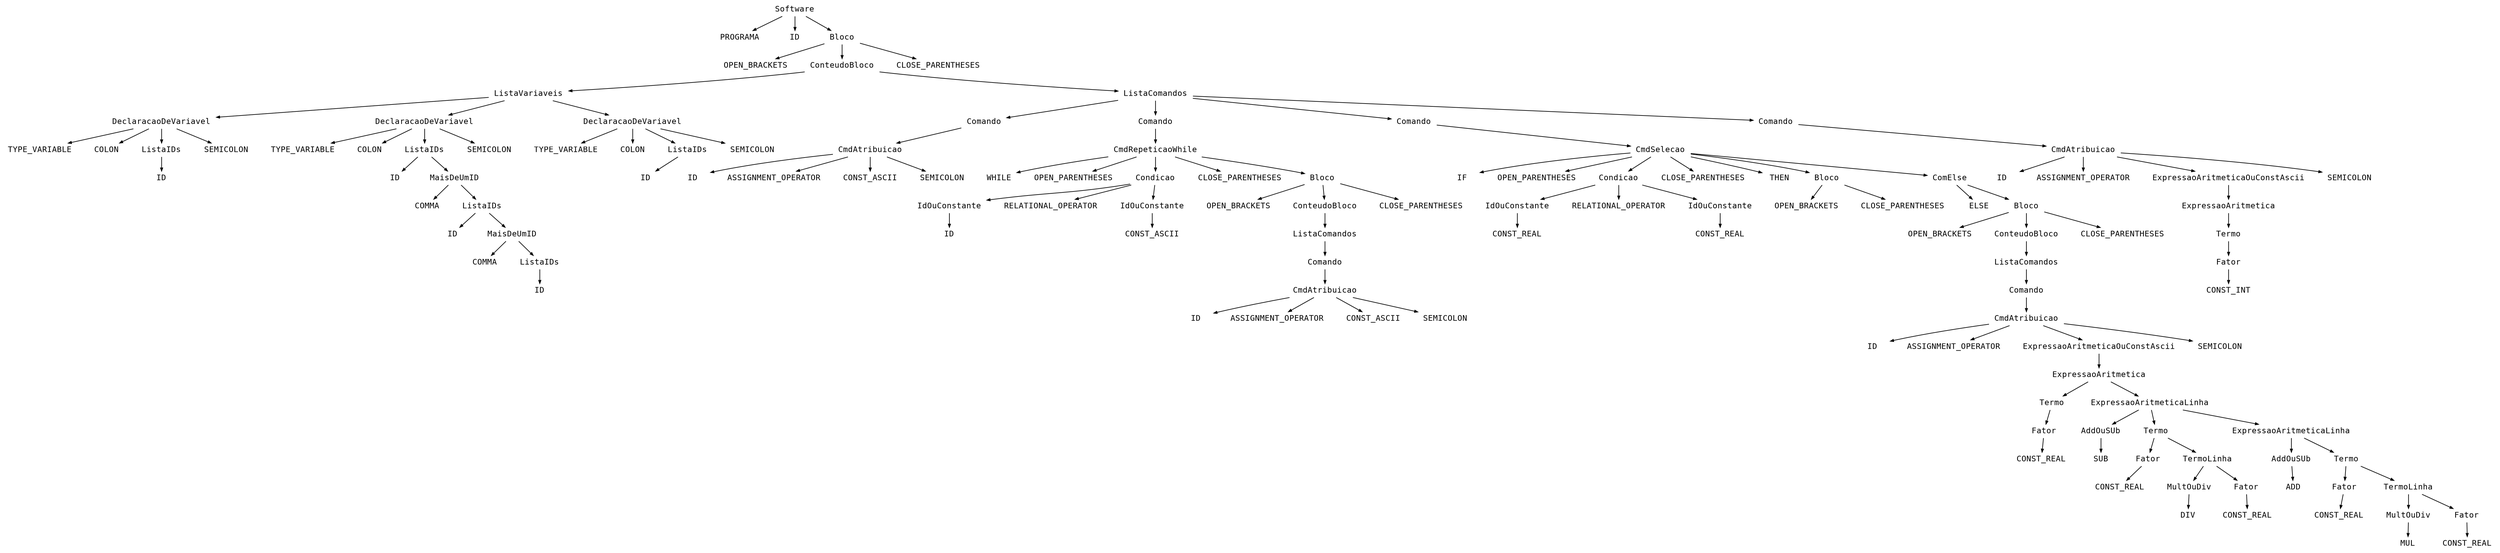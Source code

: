 digraph astgraph {
  node [shape=none, fontsize=12, fontname="Courier", height=.1];
  ranksep=.3;
  edge [arrowsize=.5]
node140174676798960 [label="Software"]
node140174676799056 [label="PROGRAMA"]
  node140174676798960 -> node140174676799056
node140174676799152 [label="ID"]
  node140174676798960 -> node140174676799152
node140174676798624 [label="Bloco"]
  node140174676798960 -> node140174676798624
node140174676798768 [label="OPEN_BRACKETS"]
  node140174676798624 -> node140174676798768
node140174676638352 [label="ConteudoBloco"]
  node140174676798624 -> node140174676638352
node140174676798864 [label="CLOSE_PARENTHESES"]
  node140174676798624 -> node140174676798864
node140174676754496 [label="ListaVariaveis"]
  node140174676638352 -> node140174676754496
node140174676822672 [label="ListaComandos"]
  node140174676638352 -> node140174676822672
node140175061330960 [label="DeclaracaoDeVariavel"]
  node140174676754496 -> node140175061330960
node140174676802240 [label="DeclaracaoDeVariavel"]
  node140174676754496 -> node140174676802240
node140174676803392 [label="DeclaracaoDeVariavel"]
  node140174676754496 -> node140174676803392
node140174676823872 [label="Comando"]
  node140174676822672 -> node140174676823872
node140174676820512 [label="Comando"]
  node140174676822672 -> node140174676820512
node140174676831248 [label="Comando"]
  node140174676822672 -> node140174676831248
node140174676797232 [label="Comando"]
  node140174676822672 -> node140174676797232
node140175061329664 [label="TYPE_VARIABLE"]
  node140175061330960 -> node140175061329664
node140174676756080 [label="COLON"]
  node140175061330960 -> node140174676756080
node140174676639312 [label="ListaIDs"]
  node140175061330960 -> node140174676639312
node140174676758480 [label="SEMICOLON"]
  node140175061330960 -> node140174676758480
node140174676802336 [label="TYPE_VARIABLE"]
  node140174676802240 -> node140174676802336
node140174676801712 [label="COLON"]
  node140174676802240 -> node140174676801712
node140174676803152 [label="ListaIDs"]
  node140174676802240 -> node140174676803152
node140174676801808 [label="SEMICOLON"]
  node140174676802240 -> node140174676801808
node140174676820272 [label="TYPE_VARIABLE"]
  node140174676803392 -> node140174676820272
node140174676821424 [label="COLON"]
  node140174676803392 -> node140174676821424
node140174676802912 [label="ListaIDs"]
  node140174676803392 -> node140174676802912
node140174676821328 [label="SEMICOLON"]
  node140174676803392 -> node140174676821328
node140174676820032 [label="CmdAtribuicao"]
  node140174676823872 -> node140174676820032
node140174676831584 [label="CmdRepeticaoWhile"]
  node140174676820512 -> node140174676831584
node140174676796752 [label="CmdSelecao"]
  node140174676831248 -> node140174676796752
node140174676798144 [label="CmdAtribuicao"]
  node140174676797232 -> node140174676798144
node140175061329568 [label="ID"]
  node140174676639312 -> node140175061329568
node140174676802048 [label="ID"]
  node140174676803152 -> node140174676802048
node140174676801952 [label="MaisDeUmID"]
  node140174676803152 -> node140174676801952
node140174676803104 [label="ID"]
  node140174676802912 -> node140174676803104
node140174676823488 [label="ID"]
  node140174676820032 -> node140174676823488
node140174676822912 [label="ASSIGNMENT_OPERATOR"]
  node140174676820032 -> node140174676822912
node140174676820080 [label="CONST_ASCII"]
  node140174676820032 -> node140174676820080
node140174676820416 [label="SEMICOLON"]
  node140174676820032 -> node140174676820416
node140174676831728 [label="WHILE"]
  node140174676831584 -> node140174676831728
node140174676831056 [label="OPEN_PARENTHESES"]
  node140174676831584 -> node140174676831056
node140174676821232 [label="Condicao"]
  node140174676831584 -> node140174676821232
node140174676831152 [label="CLOSE_PARENTHESES"]
  node140174676831584 -> node140174676831152
node140174676832208 [label="Bloco"]
  node140174676831584 -> node140174676832208
node140174676796848 [label="IF"]
  node140174676796752 -> node140174676796848
node140174676796944 [label="OPEN_PARENTHESES"]
  node140174676796752 -> node140174676796944
node140174676829232 [label="Condicao"]
  node140174676796752 -> node140174676829232
node140174676797040 [label="CLOSE_PARENTHESES"]
  node140174676796752 -> node140174676797040
node140174676797136 [label="THEN"]
  node140174676796752 -> node140174676797136
node140174676830000 [label="Bloco"]
  node140174676796752 -> node140174676830000
node140174676796560 [label="ComElse"]
  node140174676796752 -> node140174676796560
node140174676798288 [label="ID"]
  node140174676798144 -> node140174676798288
node140174676798384 [label="ASSIGNMENT_OPERATOR"]
  node140174676798144 -> node140174676798384
node140174676798000 [label="ExpressaoAritmeticaOuConstAscii"]
  node140174676798144 -> node140174676798000
node140174676798480 [label="SEMICOLON"]
  node140174676798144 -> node140174676798480
node140174676802816 [label="COMMA"]
  node140174676801952 -> node140174676802816
node140174676747072 [label="ListaIDs"]
  node140174676801952 -> node140174676747072
node140174676822432 [label="IdOuConstante"]
  node140174676821232 -> node140174676822432
node140174676821376 [label="RELATIONAL_OPERATOR"]
  node140174676821232 -> node140174676821376
node140174676821184 [label="IdOuConstante"]
  node140174676821232 -> node140174676821184
node140174676831968 [label="OPEN_BRACKETS"]
  node140174676832208 -> node140174676831968
node140174676821568 [label="ConteudoBloco"]
  node140174676832208 -> node140174676821568
node140174676832112 [label="CLOSE_PARENTHESES"]
  node140174676832208 -> node140174676832112
node140174676828752 [label="IdOuConstante"]
  node140174676829232 -> node140174676828752
node140174676830624 [label="RELATIONAL_OPERATOR"]
  node140174676829232 -> node140174676830624
node140174676831440 [label="IdOuConstante"]
  node140174676829232 -> node140174676831440
node140174676829904 [label="OPEN_BRACKETS"]
  node140174676830000 -> node140174676829904
node140174676829856 [label="CLOSE_PARENTHESES"]
  node140174676830000 -> node140174676829856
node140174676796656 [label="ELSE"]
  node140174676796560 -> node140174676796656
node140174676796224 [label="Bloco"]
  node140174676796560 -> node140174676796224
node140174676797904 [label="ExpressaoAritmetica"]
  node140174676798000 -> node140174676797904
node140174676799600 [label="ID"]
  node140174676747072 -> node140174676799600
node140174676749040 [label="MaisDeUmID"]
  node140174676747072 -> node140174676749040
node140174676822144 [label="ID"]
  node140174676822432 -> node140174676822144
node140174676821088 [label="CONST_ASCII"]
  node140174676821184 -> node140174676821088
node140174676831632 [label="ListaComandos"]
  node140174676821568 -> node140174676831632
node140174676828512 [label="CONST_REAL"]
  node140174676828752 -> node140174676828512
node140174676830864 [label="CONST_REAL"]
  node140174676831440 -> node140174676830864
node140174676796320 [label="OPEN_BRACKETS"]
  node140174676796224 -> node140174676796320
node140174676830480 [label="ConteudoBloco"]
  node140174676796224 -> node140174676830480
node140174676796464 [label="CLOSE_PARENTHESES"]
  node140174676796224 -> node140174676796464
node140174676797808 [label="Termo"]
  node140174676797904 -> node140174676797808
node140174676748512 [label="COMMA"]
  node140174676749040 -> node140174676748512
node140174676750096 [label="ListaIDs"]
  node140174676749040 -> node140174676750096
node140174676822624 [label="Comando"]
  node140174676831632 -> node140174676822624
node140174676796080 [label="ListaComandos"]
  node140174676830480 -> node140174676796080
node140174676797520 [label="Fator"]
  node140174676797808 -> node140174676797520
node140174676748704 [label="ID"]
  node140174676750096 -> node140174676748704
node140174676828992 [label="CmdAtribuicao"]
  node140174676822624 -> node140174676828992
node140174676831824 [label="Comando"]
  node140174676796080 -> node140174676831824
node140174676797664 [label="CONST_INT"]
  node140174676797520 -> node140174676797664
node140174676829376 [label="ID"]
  node140174676828992 -> node140174676829376
node140174676830096 [label="ASSIGNMENT_OPERATOR"]
  node140174676828992 -> node140174676830096
node140174676831536 [label="CONST_ASCII"]
  node140174676828992 -> node140174676831536
node140174676830672 [label="SEMICOLON"]
  node140174676828992 -> node140174676830672
node140174676795648 [label="CmdAtribuicao"]
  node140174676831824 -> node140174676795648
node140174676795792 [label="ID"]
  node140174676795648 -> node140174676795792
node140174676795888 [label="ASSIGNMENT_OPERATOR"]
  node140174676795648 -> node140174676795888
node140174676795504 [label="ExpressaoAritmeticaOuConstAscii"]
  node140174676795648 -> node140174676795504
node140174676795984 [label="SEMICOLON"]
  node140174676795648 -> node140174676795984
node140174676783008 [label="ExpressaoAritmetica"]
  node140174676795504 -> node140174676783008
node140174676781904 [label="Termo"]
  node140174676783008 -> node140174676781904
node140174676782720 [label="ExpressaoAritmeticaLinha"]
  node140174676783008 -> node140174676782720
node140174676781616 [label="Fator"]
  node140174676781904 -> node140174676781616
node140174676781712 [label="AddOuSUb"]
  node140174676782720 -> node140174676781712
node140174676779696 [label="Termo"]
  node140174676782720 -> node140174676779696
node140174676782672 [label="ExpressaoAritmeticaLinha"]
  node140174676782720 -> node140174676782672
node140174676781328 [label="CONST_REAL"]
  node140174676781616 -> node140174676781328
node140174676779888 [label="SUB"]
  node140174676781712 -> node140174676779888
node140174676780752 [label="Fator"]
  node140174676779696 -> node140174676780752
node140174676780080 [label="TermoLinha"]
  node140174676779696 -> node140174676780080
node140174676779600 [label="AddOuSUb"]
  node140174676782672 -> node140174676779600
node140174676782048 [label="Termo"]
  node140174676782672 -> node140174676782048
node140174676780896 [label="CONST_REAL"]
  node140174676780752 -> node140174676780896
node140174676781040 [label="MultOuDiv"]
  node140174676780080 -> node140174676781040
node140174676780272 [label="Fator"]
  node140174676780080 -> node140174676780272
node140174676779552 [label="ADD"]
  node140174676779600 -> node140174676779552
node140174676779456 [label="Fator"]
  node140174676782048 -> node140174676779456
node140174676781856 [label="TermoLinha"]
  node140174676782048 -> node140174676781856
node140174676780560 [label="DIV"]
  node140174676781040 -> node140174676780560
node140174676779936 [label="CONST_REAL"]
  node140174676780272 -> node140174676779936
node140174676780176 [label="CONST_REAL"]
  node140174676779456 -> node140174676780176
node140174676780704 [label="MultOuDiv"]
  node140174676781856 -> node140174676780704
node140174676781520 [label="Fator"]
  node140174676781856 -> node140174676781520
node140174676782096 [label="MUL"]
  node140174676780704 -> node140174676782096
node140174676782192 [label="CONST_REAL"]
  node140174676781520 -> node140174676782192
}